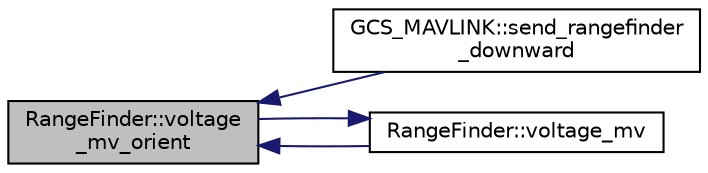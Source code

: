 digraph "RangeFinder::voltage_mv_orient"
{
 // INTERACTIVE_SVG=YES
  edge [fontname="Helvetica",fontsize="10",labelfontname="Helvetica",labelfontsize="10"];
  node [fontname="Helvetica",fontsize="10",shape=record];
  rankdir="LR";
  Node1 [label="RangeFinder::voltage\l_mv_orient",height=0.2,width=0.4,color="black", fillcolor="grey75", style="filled", fontcolor="black"];
  Node1 -> Node2 [dir="back",color="midnightblue",fontsize="10",style="solid",fontname="Helvetica"];
  Node2 [label="GCS_MAVLINK::send_rangefinder\l_downward",height=0.2,width=0.4,color="black", fillcolor="white", style="filled",URL="$structGCS__MAVLINK.html#abe1fc1a9eb65723d8beb9af6f3fc89fd"];
  Node1 -> Node3 [dir="back",color="midnightblue",fontsize="10",style="solid",fontname="Helvetica"];
  Node3 [label="RangeFinder::voltage_mv",height=0.2,width=0.4,color="black", fillcolor="white", style="filled",URL="$classRangeFinder.html#a9ff4b63cbaf7e899f3f61488fdce8047"];
  Node3 -> Node1 [dir="back",color="midnightblue",fontsize="10",style="solid",fontname="Helvetica"];
}
